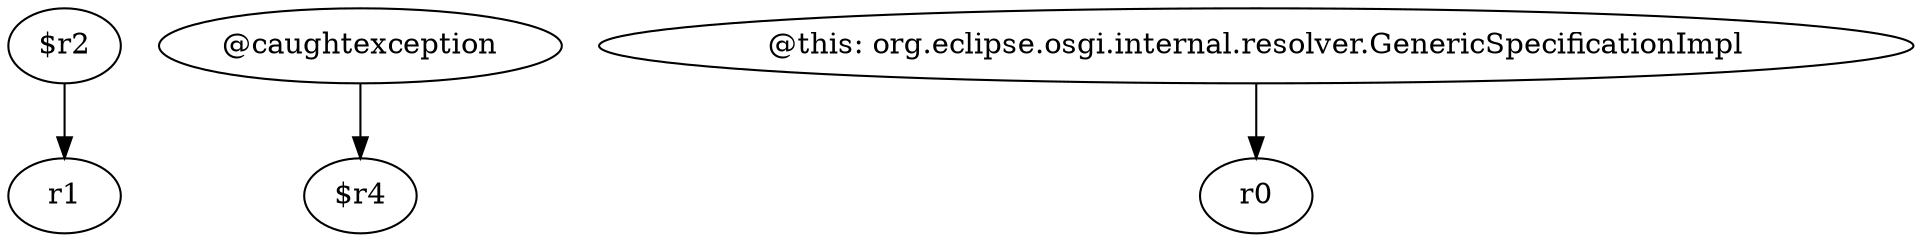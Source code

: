 digraph g {
0[label="$r2"]
1[label="r1"]
0->1[label=""]
2[label="@caughtexception"]
3[label="$r4"]
2->3[label=""]
4[label="@this: org.eclipse.osgi.internal.resolver.GenericSpecificationImpl"]
5[label="r0"]
4->5[label=""]
}